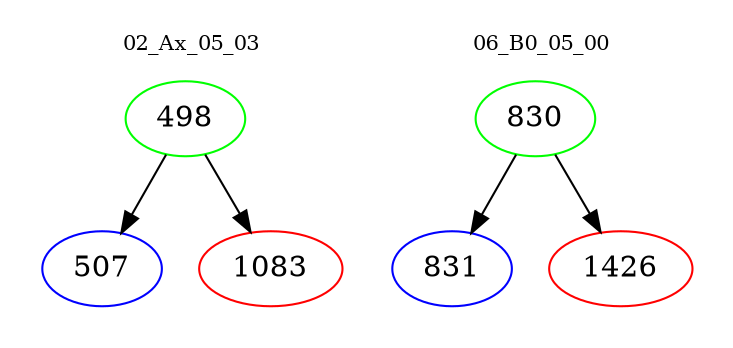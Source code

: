 digraph{
subgraph cluster_0 {
color = white
label = "02_Ax_05_03";
fontsize=10;
T0_498 [label="498", color="green"]
T0_498 -> T0_507 [color="black"]
T0_507 [label="507", color="blue"]
T0_498 -> T0_1083 [color="black"]
T0_1083 [label="1083", color="red"]
}
subgraph cluster_1 {
color = white
label = "06_B0_05_00";
fontsize=10;
T1_830 [label="830", color="green"]
T1_830 -> T1_831 [color="black"]
T1_831 [label="831", color="blue"]
T1_830 -> T1_1426 [color="black"]
T1_1426 [label="1426", color="red"]
}
}
